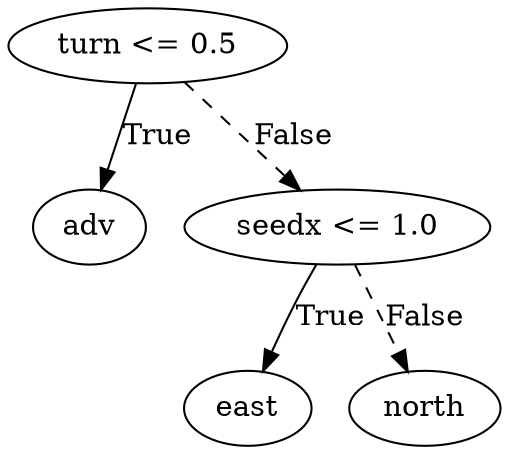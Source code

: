 digraph {
0 [label="turn <= 0.5"];
1 [label="adv"];
0 -> 1 [label="True"];
2 [label="seedx <= 1.0"];
3 [label="east"];
2 -> 3 [label="True"];
4 [label="north"];
2 -> 4 [style="dashed", label="False"];
0 -> 2 [style="dashed", label="False"];

}